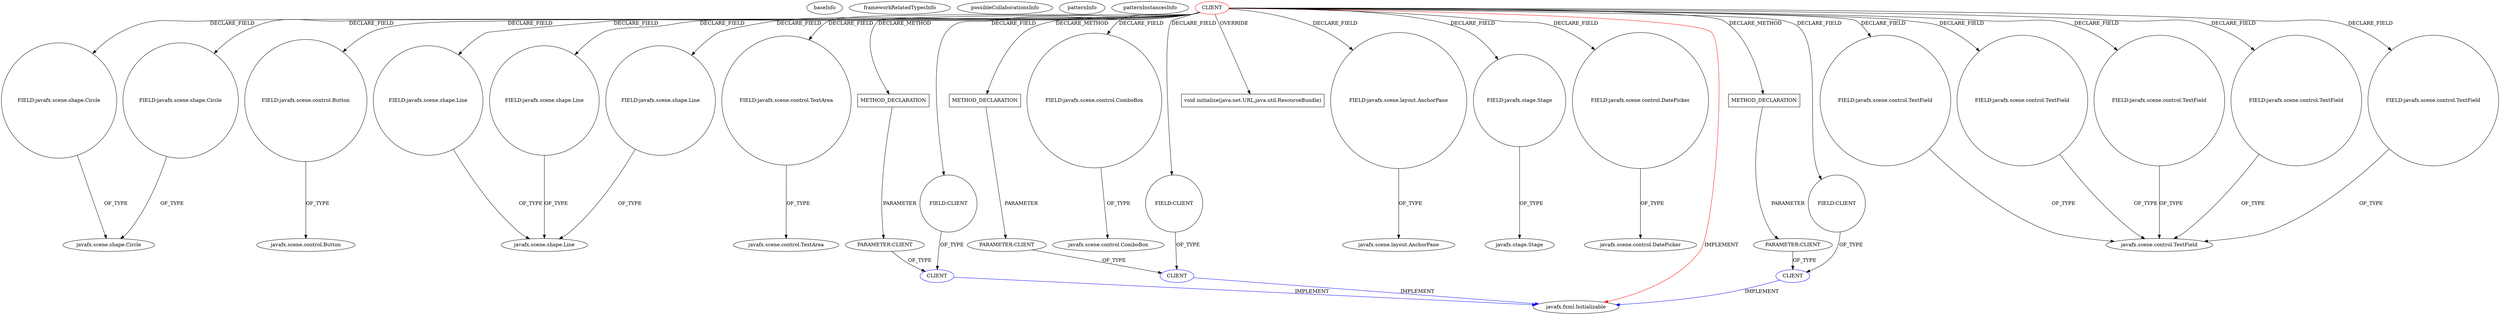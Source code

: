 digraph {
baseInfo[graphId=18,category="pattern",isAnonymous=false,possibleRelation=true]
frameworkRelatedTypesInfo[0="javafx.fxml.Initializable"]
possibleCollaborationsInfo[0="18~FIELD_TYPE_DECLARATION-PARAMETER_TYPE_DECLARATION-CLIENT_METHOD_DECLARATION-~javafx.fxml.Initializable ~javafx.fxml.Initializable ~false~false",1="18~FIELD_TYPE_DECLARATION-PARAMETER_TYPE_DECLARATION-CLIENT_METHOD_DECLARATION-~javafx.fxml.Initializable ~javafx.fxml.Initializable ~false~false",2="18~FIELD_TYPE_DECLARATION-PARAMETER_TYPE_DECLARATION-CLIENT_METHOD_DECLARATION-~javafx.fxml.Initializable ~javafx.fxml.Initializable ~false~false"]
patternInfo[frequency=2.0,patternRootClient=0]
patternInstancesInfo[0="josesoler7-agendavital~/josesoler7-agendavital/agendavital-master/src/agendavital/vista/FXMLAnadirNoticiaController.java~FXMLAnadirNoticiaController~3367",1="josesoler7-agendavital~/josesoler7-agendavital/agendavital-master/src/agendavital/vista/FXMLAnadirMomentoController.java~FXMLAnadirMomentoController~3384"]
0[label="CLIENT",vertexType="ROOT_CLIENT_CLASS_DECLARATION",isFrameworkType=false,color=red]
27[label="FIELD:javafx.scene.shape.Line",vertexType="FIELD_DECLARATION",isFrameworkType=false,shape=circle]
10[label="FIELD:javafx.scene.shape.Circle",vertexType="FIELD_DECLARATION",isFrameworkType=false,shape=circle]
12[label="FIELD:javafx.scene.shape.Circle",vertexType="FIELD_DECLARATION",isFrameworkType=false,shape=circle]
4[label="FIELD:javafx.scene.control.Button",vertexType="FIELD_DECLARATION",isFrameworkType=false,shape=circle]
25[label="FIELD:javafx.scene.shape.Line",vertexType="FIELD_DECLARATION",isFrameworkType=false,shape=circle]
29[label="FIELD:javafx.scene.shape.Line",vertexType="FIELD_DECLARATION",isFrameworkType=false,shape=circle]
23[label="FIELD:javafx.scene.control.TextArea",vertexType="FIELD_DECLARATION",isFrameworkType=false,shape=circle]
20[label="FIELD:CLIENT",vertexType="FIELD_DECLARATION",isFrameworkType=false,shape=circle]
17[label="FIELD:CLIENT",vertexType="FIELD_DECLARATION",isFrameworkType=false,shape=circle]
14[label="FIELD:CLIENT",vertexType="FIELD_DECLARATION",isFrameworkType=false,shape=circle]
8[label="FIELD:javafx.scene.control.ComboBox",vertexType="FIELD_DECLARATION",isFrameworkType=false,shape=circle]
1[label="javafx.fxml.Initializable",vertexType="FRAMEWORK_INTERFACE_TYPE",isFrameworkType=false]
11[label="javafx.scene.shape.Circle",vertexType="FRAMEWORK_CLASS_TYPE",isFrameworkType=false]
24[label="javafx.scene.control.TextArea",vertexType="FRAMEWORK_CLASS_TYPE",isFrameworkType=false]
26[label="javafx.scene.shape.Line",vertexType="FRAMEWORK_CLASS_TYPE",isFrameworkType=false]
43[label="void initialize(java.net.URL,java.util.ResourceBundle)",vertexType="OVERRIDING_METHOD_DECLARATION",isFrameworkType=false,shape=box]
2[label="FIELD:javafx.scene.layout.AnchorPane",vertexType="FIELD_DECLARATION",isFrameworkType=false,shape=circle]
41[label="FIELD:javafx.stage.Stage",vertexType="FIELD_DECLARATION",isFrameworkType=false,shape=circle]
42[label="javafx.stage.Stage",vertexType="FRAMEWORK_CLASS_TYPE",isFrameworkType=false]
6[label="FIELD:javafx.scene.control.DatePicker",vertexType="FIELD_DECLARATION",isFrameworkType=false,shape=circle]
7[label="javafx.scene.control.DatePicker",vertexType="FRAMEWORK_CLASS_TYPE",isFrameworkType=false]
86[label="METHOD_DECLARATION",vertexType="CLIENT_METHOD_DECLARATION",isFrameworkType=false,shape=box]
87[label="PARAMETER:CLIENT",vertexType="PARAMETER_DECLARATION",isFrameworkType=false]
90[label="METHOD_DECLARATION",vertexType="CLIENT_METHOD_DECLARATION",isFrameworkType=false,shape=box]
91[label="PARAMETER:CLIENT",vertexType="PARAMETER_DECLARATION",isFrameworkType=false]
83[label="METHOD_DECLARATION",vertexType="CLIENT_METHOD_DECLARATION",isFrameworkType=false,shape=box]
84[label="PARAMETER:CLIENT",vertexType="PARAMETER_DECLARATION",isFrameworkType=false]
5[label="javafx.scene.control.Button",vertexType="FRAMEWORK_CLASS_TYPE",isFrameworkType=false]
3[label="javafx.scene.layout.AnchorPane",vertexType="FRAMEWORK_CLASS_TYPE",isFrameworkType=false]
9[label="javafx.scene.control.ComboBox",vertexType="FRAMEWORK_CLASS_TYPE",isFrameworkType=false]
39[label="FIELD:javafx.scene.control.TextField",vertexType="FIELD_DECLARATION",isFrameworkType=false,shape=circle]
32[label="javafx.scene.control.TextField",vertexType="FRAMEWORK_CLASS_TYPE",isFrameworkType=false]
35[label="FIELD:javafx.scene.control.TextField",vertexType="FIELD_DECLARATION",isFrameworkType=false,shape=circle]
37[label="FIELD:javafx.scene.control.TextField",vertexType="FIELD_DECLARATION",isFrameworkType=false,shape=circle]
33[label="FIELD:javafx.scene.control.TextField",vertexType="FIELD_DECLARATION",isFrameworkType=false,shape=circle]
31[label="FIELD:javafx.scene.control.TextField",vertexType="FIELD_DECLARATION",isFrameworkType=false,shape=circle]
18[label="CLIENT",vertexType="REFERENCE_CLIENT_CLASS_DECLARATION",isFrameworkType=false,color=blue]
21[label="CLIENT",vertexType="REFERENCE_CLIENT_CLASS_DECLARATION",isFrameworkType=false,color=blue]
15[label="CLIENT",vertexType="REFERENCE_CLIENT_CLASS_DECLARATION",isFrameworkType=false,color=blue]
0->17[label="DECLARE_FIELD"]
6->7[label="OF_TYPE"]
0->14[label="DECLARE_FIELD"]
0->33[label="DECLARE_FIELD"]
0->4[label="DECLARE_FIELD"]
0->41[label="DECLARE_FIELD"]
0->37[label="DECLARE_FIELD"]
87->18[label="OF_TYPE"]
18->1[label="IMPLEMENT",color=blue]
83->84[label="PARAMETER"]
0->31[label="DECLARE_FIELD"]
41->42[label="OF_TYPE"]
0->27[label="DECLARE_FIELD"]
35->32[label="OF_TYPE"]
0->43[label="OVERRIDE"]
0->39[label="DECLARE_FIELD"]
0->86[label="DECLARE_METHOD"]
0->35[label="DECLARE_FIELD"]
10->11[label="OF_TYPE"]
39->32[label="OF_TYPE"]
0->8[label="DECLARE_FIELD"]
2->3[label="OF_TYPE"]
25->26[label="OF_TYPE"]
0->12[label="DECLARE_FIELD"]
0->1[label="IMPLEMENT",color=red]
37->32[label="OF_TYPE"]
17->18[label="OF_TYPE"]
12->11[label="OF_TYPE"]
27->26[label="OF_TYPE"]
29->26[label="OF_TYPE"]
15->1[label="IMPLEMENT",color=blue]
0->10[label="DECLARE_FIELD"]
0->20[label="DECLARE_FIELD"]
0->2[label="DECLARE_FIELD"]
0->6[label="DECLARE_FIELD"]
84->15[label="OF_TYPE"]
90->91[label="PARAMETER"]
8->9[label="OF_TYPE"]
0->23[label="DECLARE_FIELD"]
4->5[label="OF_TYPE"]
91->21[label="OF_TYPE"]
20->21[label="OF_TYPE"]
21->1[label="IMPLEMENT",color=blue]
0->29[label="DECLARE_FIELD"]
31->32[label="OF_TYPE"]
23->24[label="OF_TYPE"]
0->83[label="DECLARE_METHOD"]
0->25[label="DECLARE_FIELD"]
0->90[label="DECLARE_METHOD"]
86->87[label="PARAMETER"]
33->32[label="OF_TYPE"]
14->15[label="OF_TYPE"]
}
